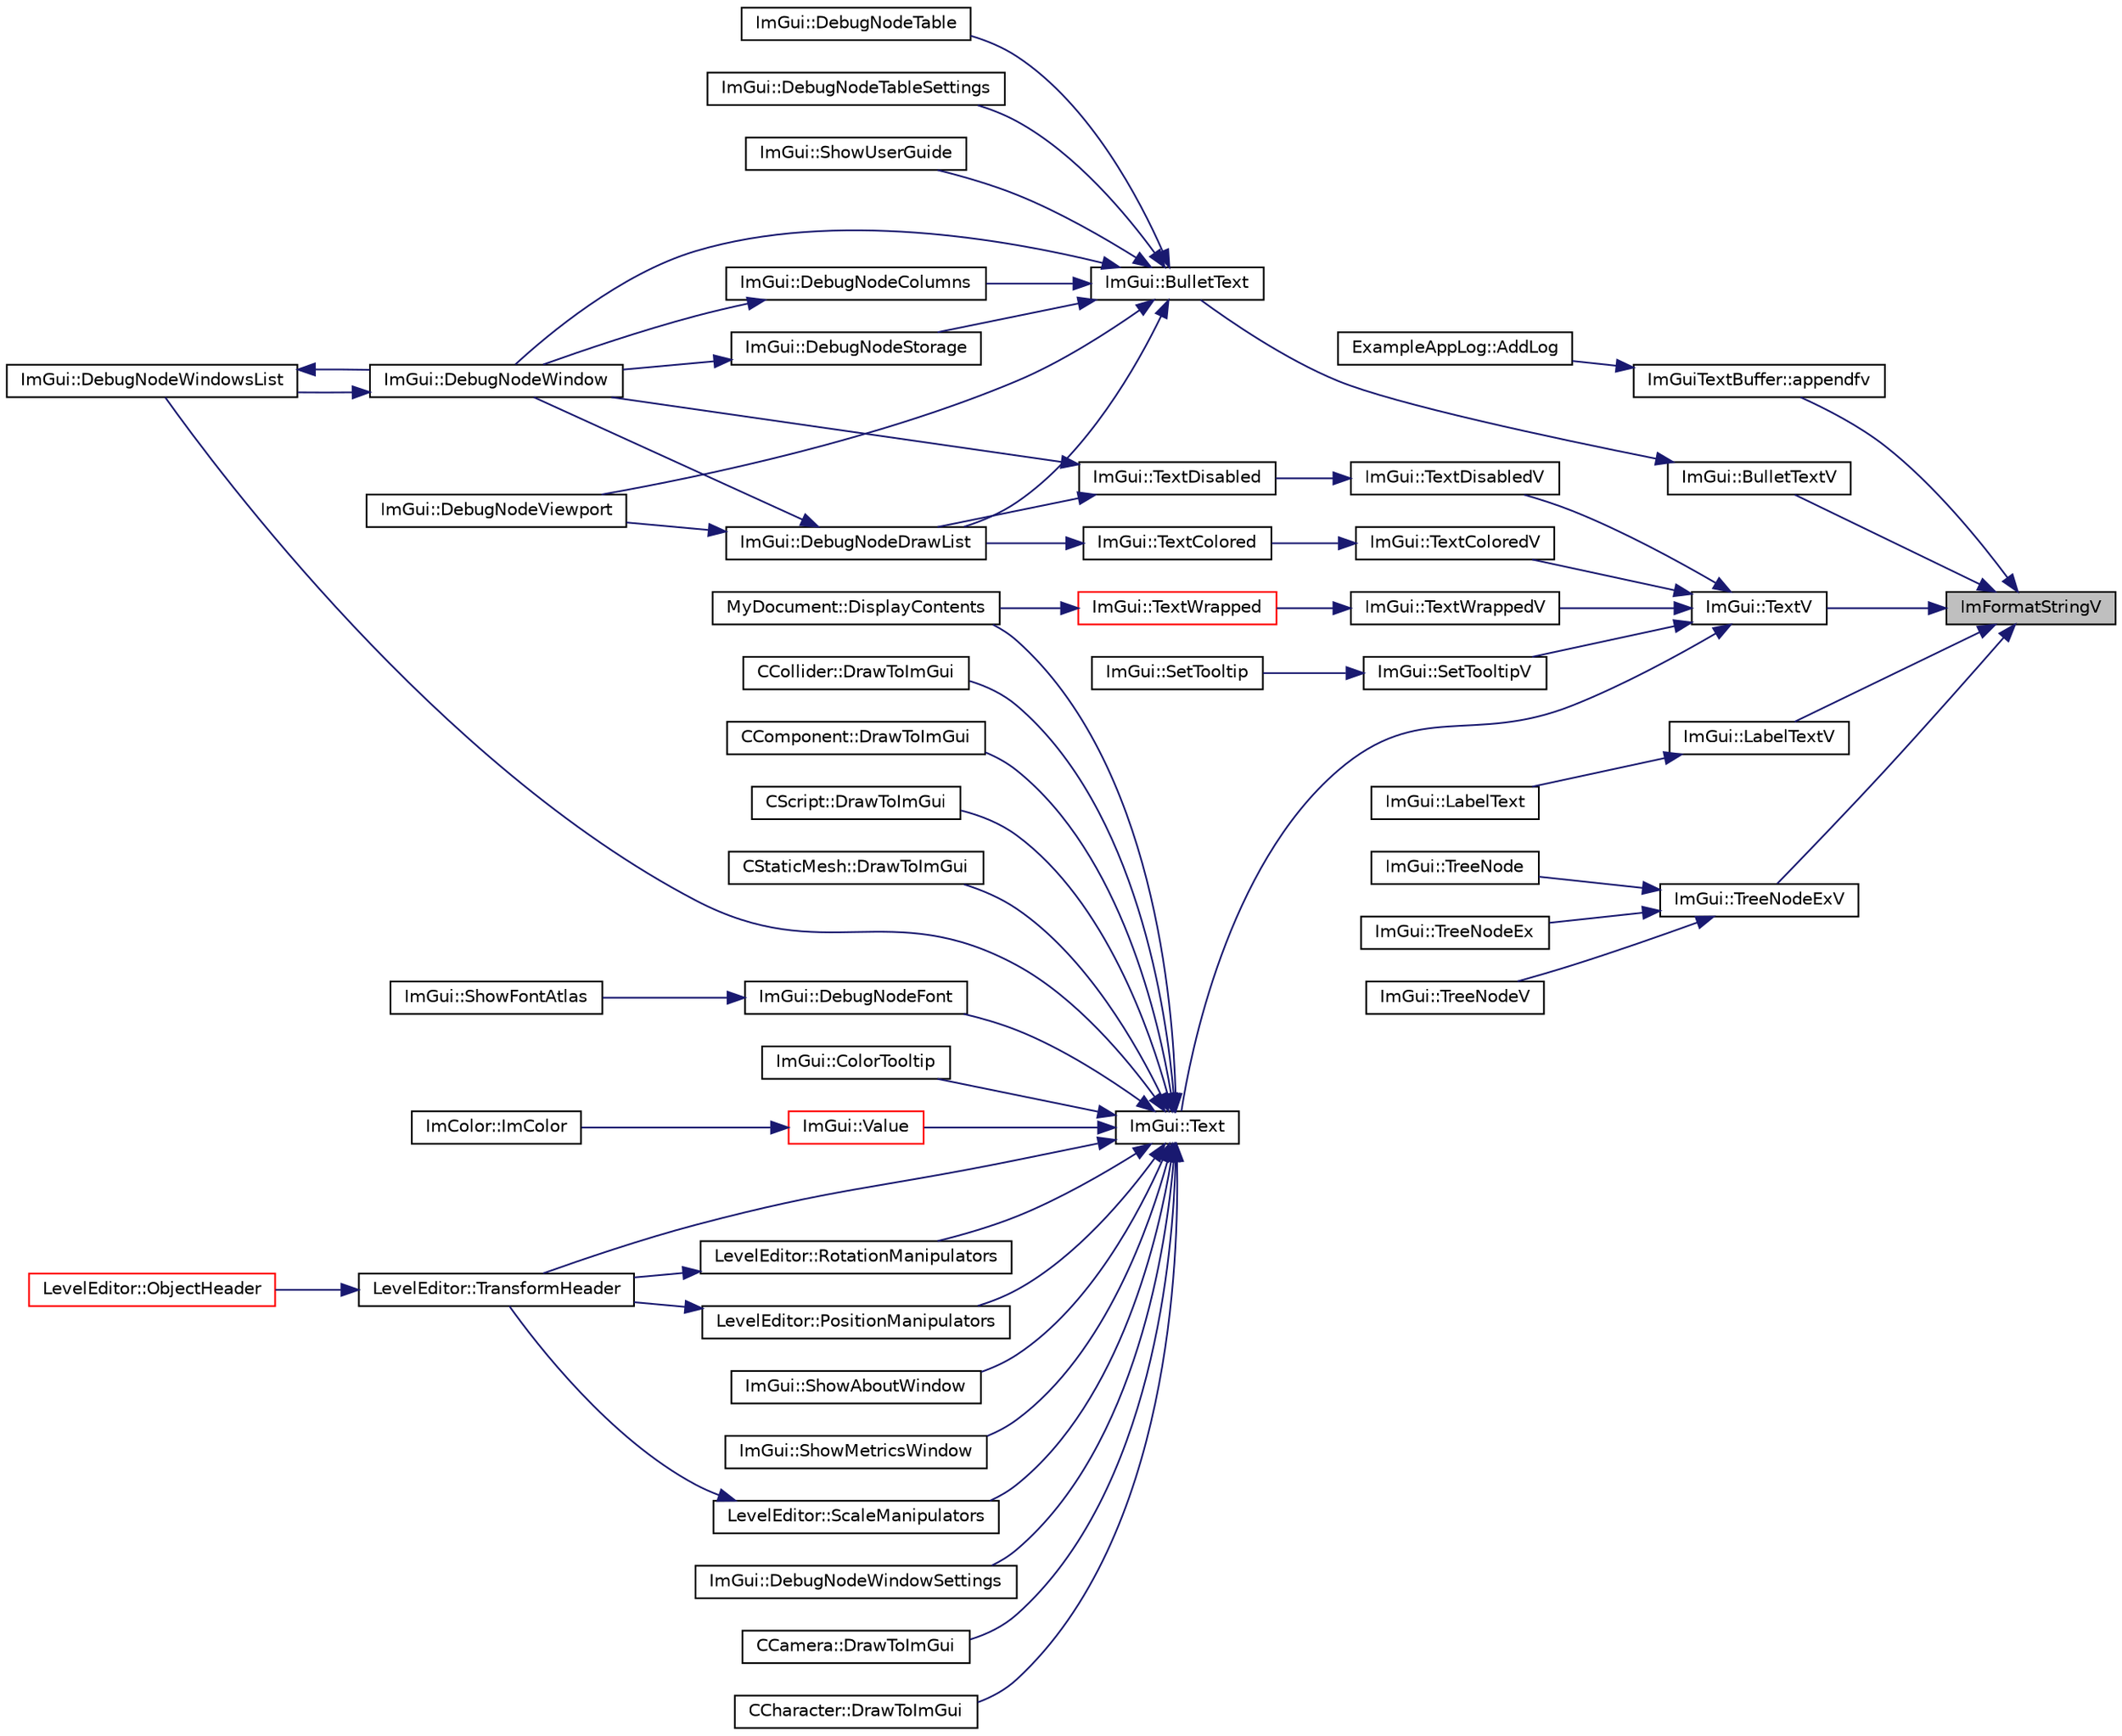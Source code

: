 digraph "ImFormatStringV"
{
 // LATEX_PDF_SIZE
  edge [fontname="Helvetica",fontsize="10",labelfontname="Helvetica",labelfontsize="10"];
  node [fontname="Helvetica",fontsize="10",shape=record];
  rankdir="RL";
  Node1 [label="ImFormatStringV",height=0.2,width=0.4,color="black", fillcolor="grey75", style="filled", fontcolor="black",tooltip=" "];
  Node1 -> Node2 [dir="back",color="midnightblue",fontsize="10",style="solid"];
  Node2 [label="ImGuiTextBuffer::appendfv",height=0.2,width=0.4,color="black", fillcolor="white", style="filled",URL="$struct_im_gui_text_buffer.html#ac8a6b11834c4cee8113bf6950e66112e",tooltip=" "];
  Node2 -> Node3 [dir="back",color="midnightblue",fontsize="10",style="solid"];
  Node3 [label="ExampleAppLog::AddLog",height=0.2,width=0.4,color="black", fillcolor="white", style="filled",URL="$struct_example_app_log.html#afd296fb3b2559acd341fd92883f8f571",tooltip=" "];
  Node1 -> Node4 [dir="back",color="midnightblue",fontsize="10",style="solid"];
  Node4 [label="ImGui::BulletTextV",height=0.2,width=0.4,color="black", fillcolor="white", style="filled",URL="$namespace_im_gui.html#af8f4b5e96c745e205974857f9a584583",tooltip=" "];
  Node4 -> Node5 [dir="back",color="midnightblue",fontsize="10",style="solid"];
  Node5 [label="ImGui::BulletText",height=0.2,width=0.4,color="black", fillcolor="white", style="filled",URL="$namespace_im_gui.html#af8d34d563b17c683943a0fa7bf5807bc",tooltip=" "];
  Node5 -> Node6 [dir="back",color="midnightblue",fontsize="10",style="solid"];
  Node6 [label="ImGui::DebugNodeColumns",height=0.2,width=0.4,color="black", fillcolor="white", style="filled",URL="$namespace_im_gui.html#a68c10eb20be9c419d00f2b5a9dfa6a38",tooltip=" "];
  Node6 -> Node7 [dir="back",color="midnightblue",fontsize="10",style="solid"];
  Node7 [label="ImGui::DebugNodeWindow",height=0.2,width=0.4,color="black", fillcolor="white", style="filled",URL="$namespace_im_gui.html#afcb602554925c5409977f0fb39f77e5d",tooltip=" "];
  Node7 -> Node8 [dir="back",color="midnightblue",fontsize="10",style="solid"];
  Node8 [label="ImGui::DebugNodeWindowsList",height=0.2,width=0.4,color="black", fillcolor="white", style="filled",URL="$namespace_im_gui.html#a8c2ed9f140c90d8eaca1e2cfd8f46142",tooltip=" "];
  Node8 -> Node7 [dir="back",color="midnightblue",fontsize="10",style="solid"];
  Node5 -> Node9 [dir="back",color="midnightblue",fontsize="10",style="solid"];
  Node9 [label="ImGui::DebugNodeDrawList",height=0.2,width=0.4,color="black", fillcolor="white", style="filled",URL="$namespace_im_gui.html#a4fb68e2b5853124ce4d05f455fed0ad4",tooltip=" "];
  Node9 -> Node10 [dir="back",color="midnightblue",fontsize="10",style="solid"];
  Node10 [label="ImGui::DebugNodeViewport",height=0.2,width=0.4,color="black", fillcolor="white", style="filled",URL="$namespace_im_gui.html#aa5e5f50f28c04a26264c0943c7281171",tooltip=" "];
  Node9 -> Node7 [dir="back",color="midnightblue",fontsize="10",style="solid"];
  Node5 -> Node11 [dir="back",color="midnightblue",fontsize="10",style="solid"];
  Node11 [label="ImGui::DebugNodeStorage",height=0.2,width=0.4,color="black", fillcolor="white", style="filled",URL="$namespace_im_gui.html#a8e1aae1a79042976013f36d7f2e7ee70",tooltip=" "];
  Node11 -> Node7 [dir="back",color="midnightblue",fontsize="10",style="solid"];
  Node5 -> Node12 [dir="back",color="midnightblue",fontsize="10",style="solid"];
  Node12 [label="ImGui::DebugNodeTable",height=0.2,width=0.4,color="black", fillcolor="white", style="filled",URL="$namespace_im_gui.html#ae944ffc599add73d6f3220165475ffd8",tooltip=" "];
  Node5 -> Node13 [dir="back",color="midnightblue",fontsize="10",style="solid"];
  Node13 [label="ImGui::DebugNodeTableSettings",height=0.2,width=0.4,color="black", fillcolor="white", style="filled",URL="$namespace_im_gui.html#a476f5fea6e50fae946a366567da7f89f",tooltip=" "];
  Node5 -> Node10 [dir="back",color="midnightblue",fontsize="10",style="solid"];
  Node5 -> Node7 [dir="back",color="midnightblue",fontsize="10",style="solid"];
  Node5 -> Node14 [dir="back",color="midnightblue",fontsize="10",style="solid"];
  Node14 [label="ImGui::ShowUserGuide",height=0.2,width=0.4,color="black", fillcolor="white", style="filled",URL="$namespace_im_gui.html#ad6f4919bc9aa806ca8d2c1d6e2bfb051",tooltip=" "];
  Node1 -> Node15 [dir="back",color="midnightblue",fontsize="10",style="solid"];
  Node15 [label="ImGui::LabelTextV",height=0.2,width=0.4,color="black", fillcolor="white", style="filled",URL="$namespace_im_gui.html#a55e5a7edb676a8f5cd7f65443138a8a0",tooltip=" "];
  Node15 -> Node16 [dir="back",color="midnightblue",fontsize="10",style="solid"];
  Node16 [label="ImGui::LabelText",height=0.2,width=0.4,color="black", fillcolor="white", style="filled",URL="$namespace_im_gui.html#ad92ccfbc33d448ff40cfcf9219177344",tooltip=" "];
  Node1 -> Node17 [dir="back",color="midnightblue",fontsize="10",style="solid"];
  Node17 [label="ImGui::TextV",height=0.2,width=0.4,color="black", fillcolor="white", style="filled",URL="$namespace_im_gui.html#a10a0d6362178c2f743092f21e1b6cd20",tooltip=" "];
  Node17 -> Node18 [dir="back",color="midnightblue",fontsize="10",style="solid"];
  Node18 [label="ImGui::SetTooltipV",height=0.2,width=0.4,color="black", fillcolor="white", style="filled",URL="$namespace_im_gui.html#a3826acf68fc4a12bb66401575f51d6a2",tooltip=" "];
  Node18 -> Node19 [dir="back",color="midnightblue",fontsize="10",style="solid"];
  Node19 [label="ImGui::SetTooltip",height=0.2,width=0.4,color="black", fillcolor="white", style="filled",URL="$namespace_im_gui.html#a313073fa01b8a9791f241ef93091ce92",tooltip=" "];
  Node17 -> Node20 [dir="back",color="midnightblue",fontsize="10",style="solid"];
  Node20 [label="ImGui::Text",height=0.2,width=0.4,color="black", fillcolor="white", style="filled",URL="$namespace_im_gui.html#a9e7b83611fe441d54fad2effb4bf4965",tooltip=" "];
  Node20 -> Node21 [dir="back",color="midnightblue",fontsize="10",style="solid"];
  Node21 [label="ImGui::ColorTooltip",height=0.2,width=0.4,color="black", fillcolor="white", style="filled",URL="$namespace_im_gui.html#afad90b366b6471e3b13175c0ebeb26c8",tooltip=" "];
  Node20 -> Node22 [dir="back",color="midnightblue",fontsize="10",style="solid"];
  Node22 [label="ImGui::DebugNodeFont",height=0.2,width=0.4,color="black", fillcolor="white", style="filled",URL="$namespace_im_gui.html#ae0207d60728f7e6a47dbcd1d7d84e3cb",tooltip=" "];
  Node22 -> Node23 [dir="back",color="midnightblue",fontsize="10",style="solid"];
  Node23 [label="ImGui::ShowFontAtlas",height=0.2,width=0.4,color="black", fillcolor="white", style="filled",URL="$namespace_im_gui.html#acab51ec2b39577845309f24535381038",tooltip=" "];
  Node20 -> Node24 [dir="back",color="midnightblue",fontsize="10",style="solid"];
  Node24 [label="ImGui::DebugNodeWindowSettings",height=0.2,width=0.4,color="black", fillcolor="white", style="filled",URL="$namespace_im_gui.html#ad843ddd00b2e6f8182c2bac52bcd9bdc",tooltip=" "];
  Node20 -> Node8 [dir="back",color="midnightblue",fontsize="10",style="solid"];
  Node20 -> Node25 [dir="back",color="midnightblue",fontsize="10",style="solid"];
  Node25 [label="MyDocument::DisplayContents",height=0.2,width=0.4,color="black", fillcolor="white", style="filled",URL="$struct_my_document.html#aa51e0b8e6c95b7109a507603599c05d9",tooltip=" "];
  Node20 -> Node26 [dir="back",color="midnightblue",fontsize="10",style="solid"];
  Node26 [label="CCamera::DrawToImGui",height=0.2,width=0.4,color="black", fillcolor="white", style="filled",URL="$class_c_camera.html#a0bac4c460d157856f34fb815a131cdd0",tooltip="Draws to imgui."];
  Node20 -> Node27 [dir="back",color="midnightblue",fontsize="10",style="solid"];
  Node27 [label="CCharacter::DrawToImGui",height=0.2,width=0.4,color="black", fillcolor="white", style="filled",URL="$class_c_character.html#a037a51556b6aef411ec09613812f3ba4",tooltip="Draws to imgui."];
  Node20 -> Node28 [dir="back",color="midnightblue",fontsize="10",style="solid"];
  Node28 [label="CCollider::DrawToImGui",height=0.2,width=0.4,color="black", fillcolor="white", style="filled",URL="$class_c_collider.html#aafb37d9330706fa8ed0251a06ee6a7ab",tooltip="Draws to imgui."];
  Node20 -> Node29 [dir="back",color="midnightblue",fontsize="10",style="solid"];
  Node29 [label="CComponent::DrawToImGui",height=0.2,width=0.4,color="black", fillcolor="white", style="filled",URL="$class_c_component.html#a5c5f18ab5d67e9d91e7fa7b26b836e96",tooltip="Draws to imgui."];
  Node20 -> Node30 [dir="back",color="midnightblue",fontsize="10",style="solid"];
  Node30 [label="CScript::DrawToImGui",height=0.2,width=0.4,color="black", fillcolor="white", style="filled",URL="$class_c_script.html#ab1754b7da43237ce0d2784a8ddb9205a",tooltip="Draws to imgui."];
  Node20 -> Node31 [dir="back",color="midnightblue",fontsize="10",style="solid"];
  Node31 [label="CStaticMesh::DrawToImGui",height=0.2,width=0.4,color="black", fillcolor="white", style="filled",URL="$class_c_static_mesh.html#abd835b6f7e95f4dbdc7bb4418ada46b4",tooltip="Draws to imgui."];
  Node20 -> Node32 [dir="back",color="midnightblue",fontsize="10",style="solid"];
  Node32 [label="LevelEditor::PositionManipulators",height=0.2,width=0.4,color="black", fillcolor="white", style="filled",URL="$class_level_editor.html#a656a24e68242e1f8b24baa8ea5a5e2a9",tooltip=" "];
  Node32 -> Node33 [dir="back",color="midnightblue",fontsize="10",style="solid"];
  Node33 [label="LevelEditor::TransformHeader",height=0.2,width=0.4,color="black", fillcolor="white", style="filled",URL="$class_level_editor.html#aac394ace767b605adef1afdfb0473046",tooltip=" "];
  Node33 -> Node34 [dir="back",color="midnightblue",fontsize="10",style="solid"];
  Node34 [label="LevelEditor::ObjectHeader",height=0.2,width=0.4,color="red", fillcolor="white", style="filled",URL="$class_level_editor.html#a5ce65e32e9be38dc053d25a18e0018de",tooltip=" "];
  Node20 -> Node37 [dir="back",color="midnightblue",fontsize="10",style="solid"];
  Node37 [label="LevelEditor::RotationManipulators",height=0.2,width=0.4,color="black", fillcolor="white", style="filled",URL="$class_level_editor.html#aa0a47b3d01e4374a4060ac8d1db30b91",tooltip=" "];
  Node37 -> Node33 [dir="back",color="midnightblue",fontsize="10",style="solid"];
  Node20 -> Node38 [dir="back",color="midnightblue",fontsize="10",style="solid"];
  Node38 [label="LevelEditor::ScaleManipulators",height=0.2,width=0.4,color="black", fillcolor="white", style="filled",URL="$class_level_editor.html#a07d3584976205e962c0dffcb1e9d3ad0",tooltip=" "];
  Node38 -> Node33 [dir="back",color="midnightblue",fontsize="10",style="solid"];
  Node20 -> Node39 [dir="back",color="midnightblue",fontsize="10",style="solid"];
  Node39 [label="ImGui::ShowAboutWindow",height=0.2,width=0.4,color="black", fillcolor="white", style="filled",URL="$namespace_im_gui.html#ac297462e33309d0540fa459bccdc9304",tooltip=" "];
  Node20 -> Node40 [dir="back",color="midnightblue",fontsize="10",style="solid"];
  Node40 [label="ImGui::ShowMetricsWindow",height=0.2,width=0.4,color="black", fillcolor="white", style="filled",URL="$namespace_im_gui.html#afe7a28c6eb52fff3cc27d5a698fea4ff",tooltip=" "];
  Node20 -> Node33 [dir="back",color="midnightblue",fontsize="10",style="solid"];
  Node20 -> Node41 [dir="back",color="midnightblue",fontsize="10",style="solid"];
  Node41 [label="ImGui::Value",height=0.2,width=0.4,color="red", fillcolor="white", style="filled",URL="$namespace_im_gui.html#a1b3324308e43eeded5c3599fa0f03e85",tooltip=" "];
  Node41 -> Node42 [dir="back",color="midnightblue",fontsize="10",style="solid"];
  Node42 [label="ImColor::ImColor",height=0.2,width=0.4,color="black", fillcolor="white", style="filled",URL="$struct_im_color.html#a95206b688dcc03f725790538c74f4526",tooltip=" "];
  Node17 -> Node46 [dir="back",color="midnightblue",fontsize="10",style="solid"];
  Node46 [label="ImGui::TextColoredV",height=0.2,width=0.4,color="black", fillcolor="white", style="filled",URL="$namespace_im_gui.html#a87c24ece994188a7145d8feecb4439ed",tooltip=" "];
  Node46 -> Node47 [dir="back",color="midnightblue",fontsize="10",style="solid"];
  Node47 [label="ImGui::TextColored",height=0.2,width=0.4,color="black", fillcolor="white", style="filled",URL="$namespace_im_gui.html#a36ab8fcad68b26863d6e910755de04c2",tooltip=" "];
  Node47 -> Node9 [dir="back",color="midnightblue",fontsize="10",style="solid"];
  Node17 -> Node48 [dir="back",color="midnightblue",fontsize="10",style="solid"];
  Node48 [label="ImGui::TextDisabledV",height=0.2,width=0.4,color="black", fillcolor="white", style="filled",URL="$namespace_im_gui.html#a5b128d4f12d7e33e95fb9cef7dce027e",tooltip=" "];
  Node48 -> Node49 [dir="back",color="midnightblue",fontsize="10",style="solid"];
  Node49 [label="ImGui::TextDisabled",height=0.2,width=0.4,color="black", fillcolor="white", style="filled",URL="$namespace_im_gui.html#aa96bf14c5fa288e106820aeb4ba7fcb6",tooltip=" "];
  Node49 -> Node9 [dir="back",color="midnightblue",fontsize="10",style="solid"];
  Node49 -> Node7 [dir="back",color="midnightblue",fontsize="10",style="solid"];
  Node17 -> Node50 [dir="back",color="midnightblue",fontsize="10",style="solid"];
  Node50 [label="ImGui::TextWrappedV",height=0.2,width=0.4,color="black", fillcolor="white", style="filled",URL="$namespace_im_gui.html#a9019a388cd0c410bcb3d3ae63a008123",tooltip=" "];
  Node50 -> Node51 [dir="back",color="midnightblue",fontsize="10",style="solid"];
  Node51 [label="ImGui::TextWrapped",height=0.2,width=0.4,color="red", fillcolor="white", style="filled",URL="$namespace_im_gui.html#ad57bb15c599e73b2ccc7c0f7de6e5823",tooltip=" "];
  Node51 -> Node25 [dir="back",color="midnightblue",fontsize="10",style="solid"];
  Node1 -> Node53 [dir="back",color="midnightblue",fontsize="10",style="solid"];
  Node53 [label="ImGui::TreeNodeExV",height=0.2,width=0.4,color="black", fillcolor="white", style="filled",URL="$namespace_im_gui.html#a251cd4acbdad4cef2246d9b573a83ce0",tooltip=" "];
  Node53 -> Node54 [dir="back",color="midnightblue",fontsize="10",style="solid"];
  Node54 [label="ImGui::TreeNode",height=0.2,width=0.4,color="black", fillcolor="white", style="filled",URL="$namespace_im_gui.html#a6e6e4de20291002430854cbd8cd58843",tooltip=" "];
  Node53 -> Node55 [dir="back",color="midnightblue",fontsize="10",style="solid"];
  Node55 [label="ImGui::TreeNodeEx",height=0.2,width=0.4,color="black", fillcolor="white", style="filled",URL="$namespace_im_gui.html#a9ca2fae922b38cfddc3259f874c18a5d",tooltip=" "];
  Node53 -> Node56 [dir="back",color="midnightblue",fontsize="10",style="solid"];
  Node56 [label="ImGui::TreeNodeV",height=0.2,width=0.4,color="black", fillcolor="white", style="filled",URL="$namespace_im_gui.html#a9bc1075c583973d76d8d65ea89787453",tooltip=" "];
}
